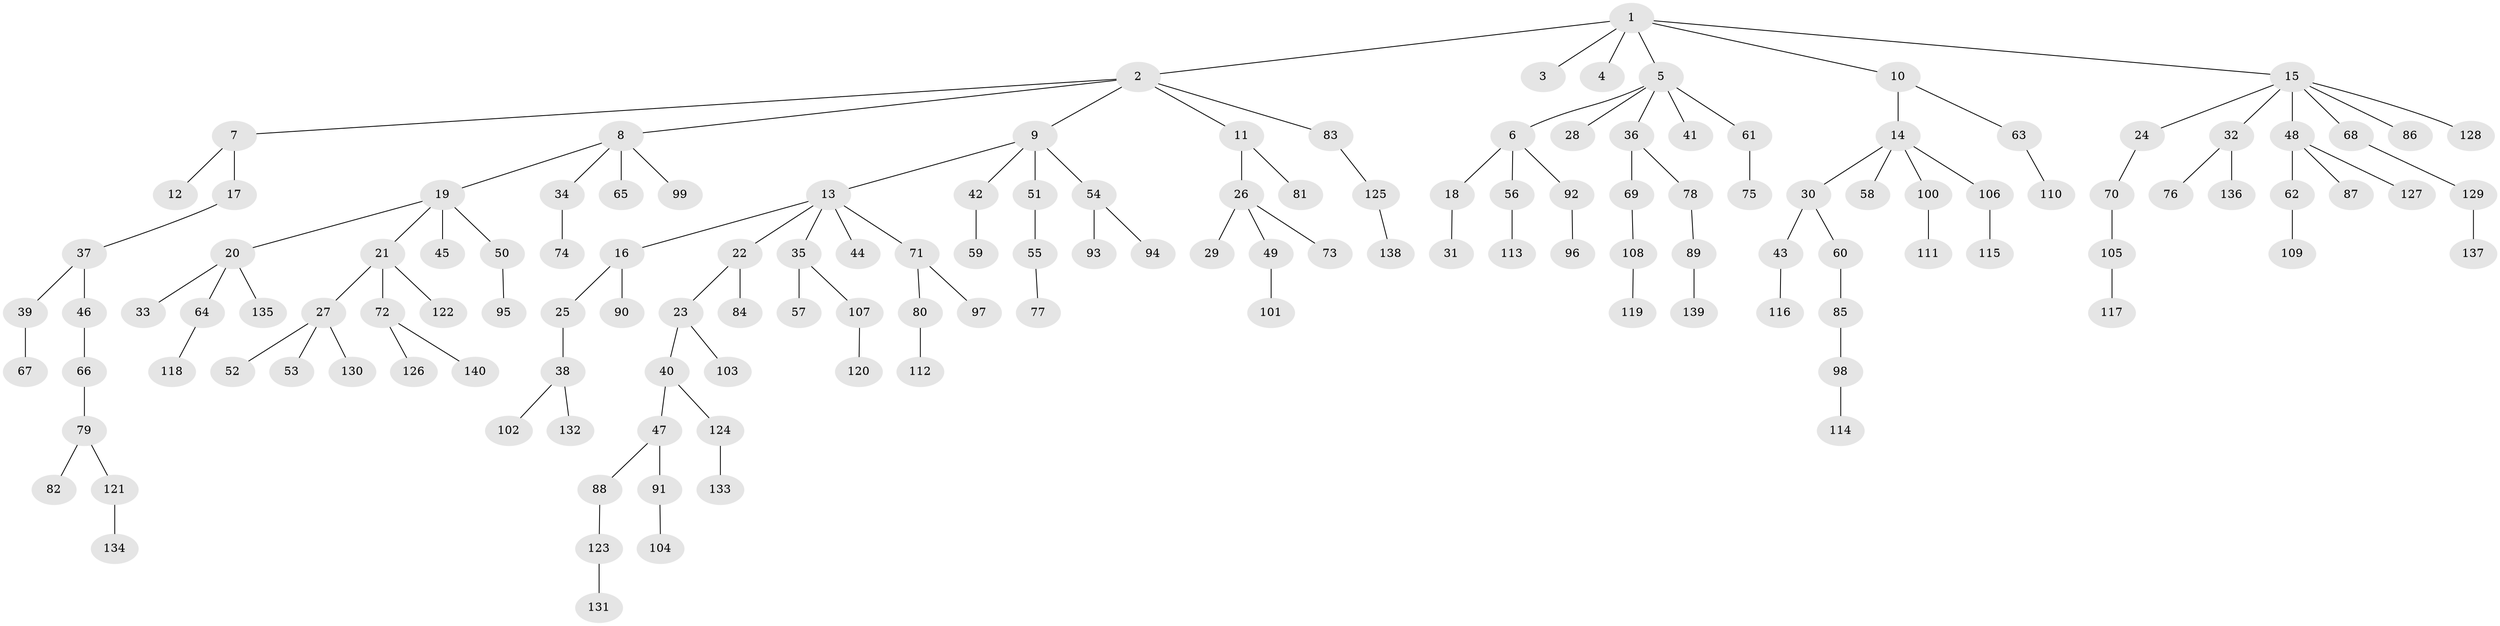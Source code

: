 // Generated by graph-tools (version 1.1) at 2025/02/03/09/25 03:02:19]
// undirected, 140 vertices, 139 edges
graph export_dot {
graph [start="1"]
  node [color=gray90,style=filled];
  1;
  2;
  3;
  4;
  5;
  6;
  7;
  8;
  9;
  10;
  11;
  12;
  13;
  14;
  15;
  16;
  17;
  18;
  19;
  20;
  21;
  22;
  23;
  24;
  25;
  26;
  27;
  28;
  29;
  30;
  31;
  32;
  33;
  34;
  35;
  36;
  37;
  38;
  39;
  40;
  41;
  42;
  43;
  44;
  45;
  46;
  47;
  48;
  49;
  50;
  51;
  52;
  53;
  54;
  55;
  56;
  57;
  58;
  59;
  60;
  61;
  62;
  63;
  64;
  65;
  66;
  67;
  68;
  69;
  70;
  71;
  72;
  73;
  74;
  75;
  76;
  77;
  78;
  79;
  80;
  81;
  82;
  83;
  84;
  85;
  86;
  87;
  88;
  89;
  90;
  91;
  92;
  93;
  94;
  95;
  96;
  97;
  98;
  99;
  100;
  101;
  102;
  103;
  104;
  105;
  106;
  107;
  108;
  109;
  110;
  111;
  112;
  113;
  114;
  115;
  116;
  117;
  118;
  119;
  120;
  121;
  122;
  123;
  124;
  125;
  126;
  127;
  128;
  129;
  130;
  131;
  132;
  133;
  134;
  135;
  136;
  137;
  138;
  139;
  140;
  1 -- 2;
  1 -- 3;
  1 -- 4;
  1 -- 5;
  1 -- 10;
  1 -- 15;
  2 -- 7;
  2 -- 8;
  2 -- 9;
  2 -- 11;
  2 -- 83;
  5 -- 6;
  5 -- 28;
  5 -- 36;
  5 -- 41;
  5 -- 61;
  6 -- 18;
  6 -- 56;
  6 -- 92;
  7 -- 12;
  7 -- 17;
  8 -- 19;
  8 -- 34;
  8 -- 65;
  8 -- 99;
  9 -- 13;
  9 -- 42;
  9 -- 51;
  9 -- 54;
  10 -- 14;
  10 -- 63;
  11 -- 26;
  11 -- 81;
  13 -- 16;
  13 -- 22;
  13 -- 35;
  13 -- 44;
  13 -- 71;
  14 -- 30;
  14 -- 58;
  14 -- 100;
  14 -- 106;
  15 -- 24;
  15 -- 32;
  15 -- 48;
  15 -- 68;
  15 -- 86;
  15 -- 128;
  16 -- 25;
  16 -- 90;
  17 -- 37;
  18 -- 31;
  19 -- 20;
  19 -- 21;
  19 -- 45;
  19 -- 50;
  20 -- 33;
  20 -- 64;
  20 -- 135;
  21 -- 27;
  21 -- 72;
  21 -- 122;
  22 -- 23;
  22 -- 84;
  23 -- 40;
  23 -- 103;
  24 -- 70;
  25 -- 38;
  26 -- 29;
  26 -- 49;
  26 -- 73;
  27 -- 52;
  27 -- 53;
  27 -- 130;
  30 -- 43;
  30 -- 60;
  32 -- 76;
  32 -- 136;
  34 -- 74;
  35 -- 57;
  35 -- 107;
  36 -- 69;
  36 -- 78;
  37 -- 39;
  37 -- 46;
  38 -- 102;
  38 -- 132;
  39 -- 67;
  40 -- 47;
  40 -- 124;
  42 -- 59;
  43 -- 116;
  46 -- 66;
  47 -- 88;
  47 -- 91;
  48 -- 62;
  48 -- 87;
  48 -- 127;
  49 -- 101;
  50 -- 95;
  51 -- 55;
  54 -- 93;
  54 -- 94;
  55 -- 77;
  56 -- 113;
  60 -- 85;
  61 -- 75;
  62 -- 109;
  63 -- 110;
  64 -- 118;
  66 -- 79;
  68 -- 129;
  69 -- 108;
  70 -- 105;
  71 -- 80;
  71 -- 97;
  72 -- 126;
  72 -- 140;
  78 -- 89;
  79 -- 82;
  79 -- 121;
  80 -- 112;
  83 -- 125;
  85 -- 98;
  88 -- 123;
  89 -- 139;
  91 -- 104;
  92 -- 96;
  98 -- 114;
  100 -- 111;
  105 -- 117;
  106 -- 115;
  107 -- 120;
  108 -- 119;
  121 -- 134;
  123 -- 131;
  124 -- 133;
  125 -- 138;
  129 -- 137;
}
